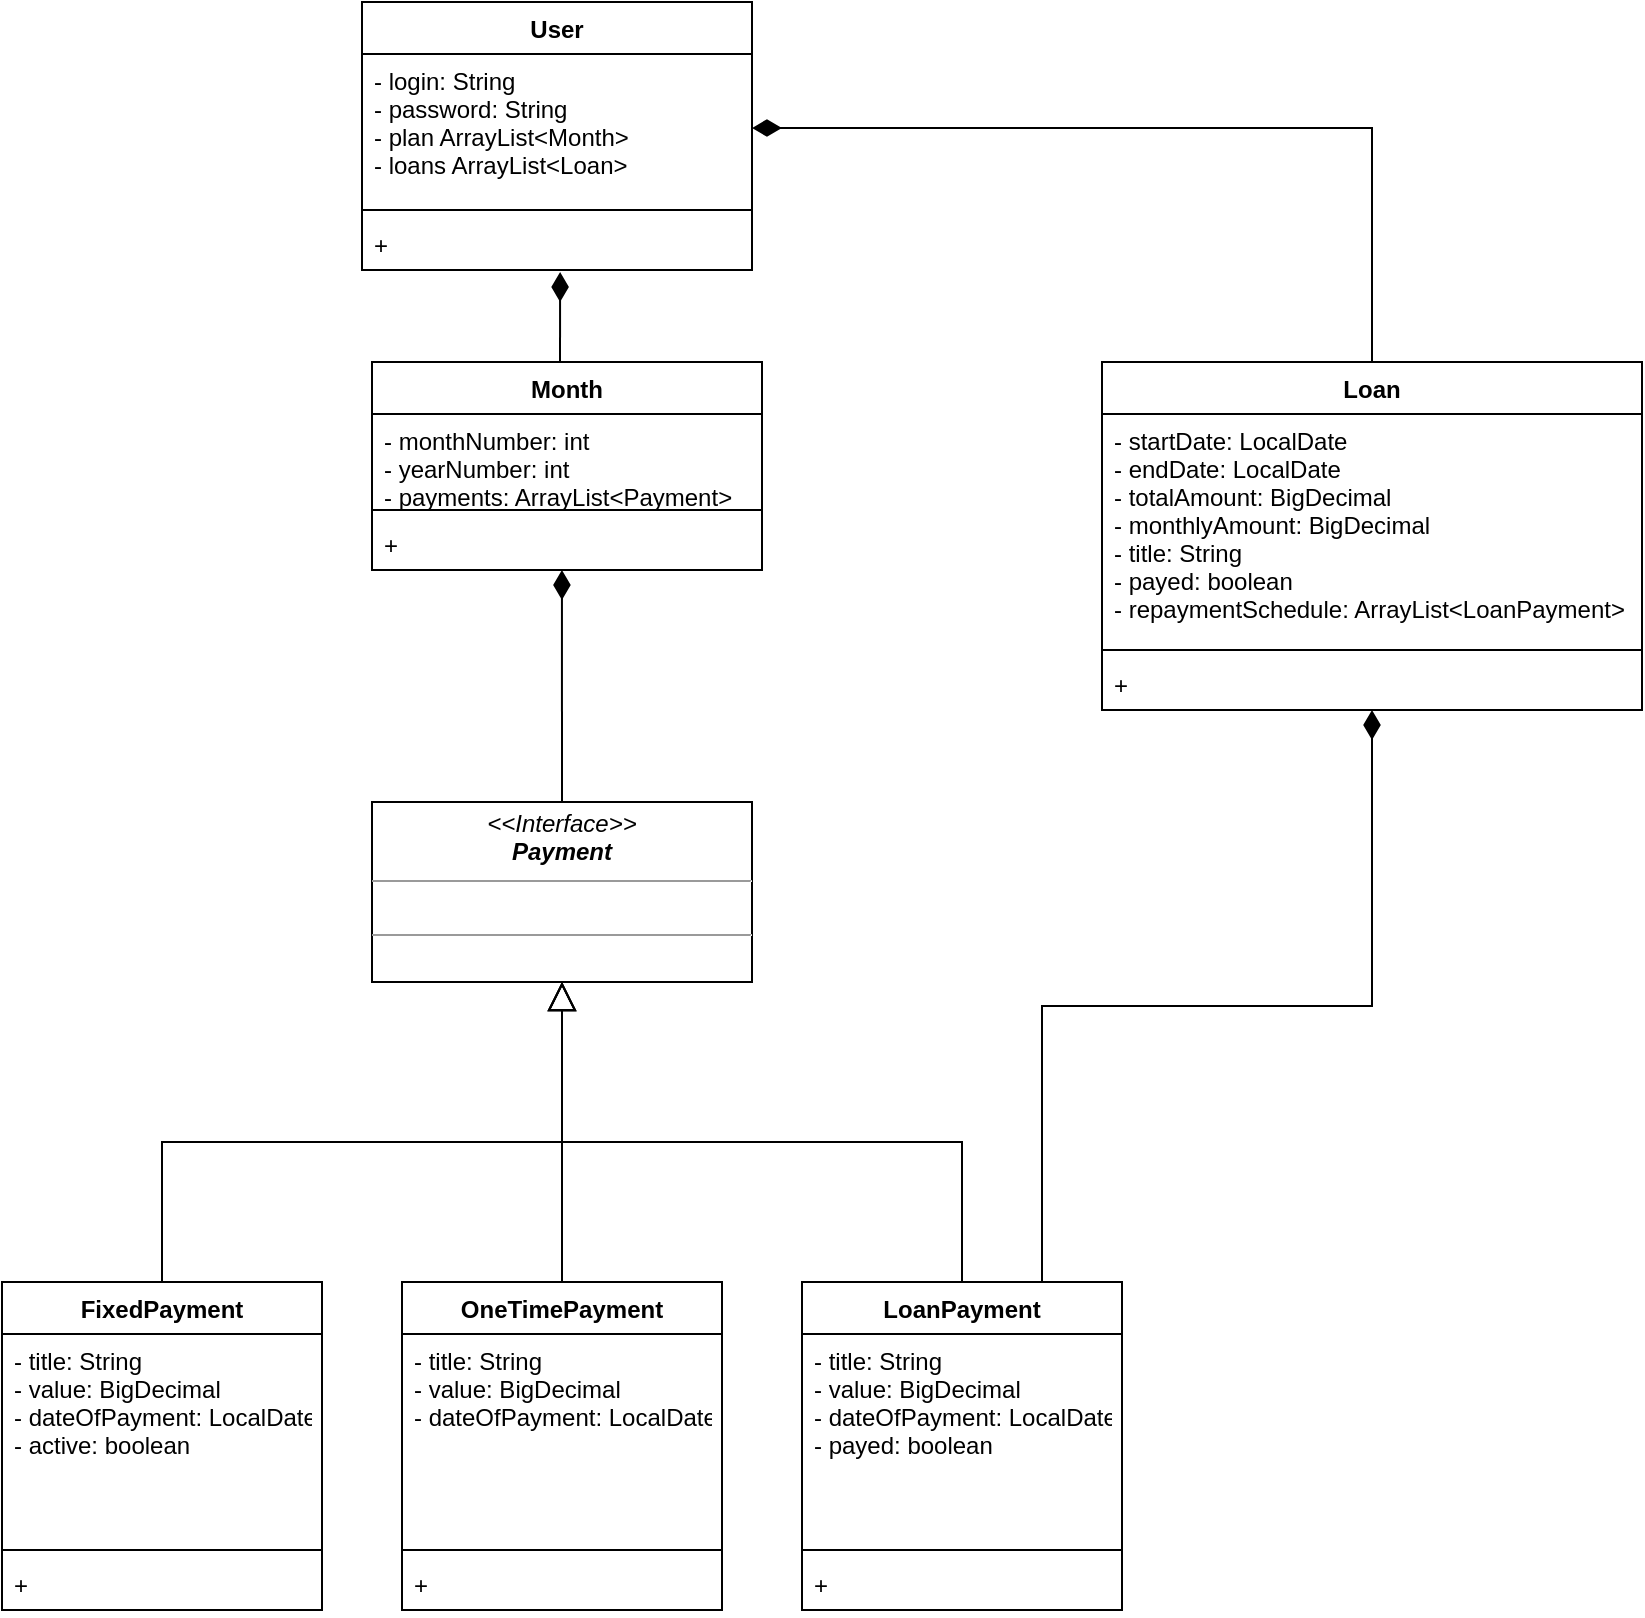 <mxfile version="14.1.8" type="device"><diagram name="Page-1" id="c4acf3e9-155e-7222-9cf6-157b1a14988f"><mxGraphModel dx="920" dy="2710" grid="1" gridSize="10" guides="1" tooltips="1" connect="1" arrows="1" fold="1" page="1" pageScale="1" pageWidth="850" pageHeight="1100" background="#ffffff" math="0" shadow="0"><root><mxCell id="0"/><mxCell id="1" parent="0"/><mxCell id="ab7zqJQ8PX5fnKnZ95q6-33" style="edgeStyle=orthogonalEdgeStyle;rounded=0;orthogonalLoop=1;jettySize=auto;html=1;entryX=0.75;entryY=0;entryDx=0;entryDy=0;endArrow=none;endFill=0;startArrow=diamondThin;startFill=1;strokeWidth=1;endSize=12;startSize=12;" parent="1" source="ab7zqJQ8PX5fnKnZ95q6-1" target="ab7zqJQ8PX5fnKnZ95q6-6" edge="1"><mxGeometry relative="1" as="geometry"/></mxCell><mxCell id="cv2jGcRzBHKr-b_zaKHP-6" style="edgeStyle=orthogonalEdgeStyle;rounded=0;orthogonalLoop=1;jettySize=auto;html=1;endArrow=diamondThin;endFill=1;startSize=12;endSize=12;entryX=1;entryY=0.5;entryDx=0;entryDy=0;" parent="1" source="ab7zqJQ8PX5fnKnZ95q6-1" target="cv2jGcRzBHKr-b_zaKHP-2" edge="1"><mxGeometry relative="1" as="geometry"/></mxCell><mxCell id="ab7zqJQ8PX5fnKnZ95q6-1" value="Loan" style="swimlane;fontStyle=1;align=center;verticalAlign=top;childLayout=stackLayout;horizontal=1;startSize=26;horizontalStack=0;resizeParent=1;resizeParentMax=0;resizeLast=0;collapsible=1;marginBottom=0;" parent="1" vertex="1"><mxGeometry x="550" y="60" width="270" height="174" as="geometry"/></mxCell><mxCell id="ab7zqJQ8PX5fnKnZ95q6-2" value="- startDate: LocalDate&#10;- endDate: LocalDate&#10;- totalAmount: BigDecimal&#10;- monthlyAmount: BigDecimal&#10;- title: String&#10;- payed: boolean&#10;- repaymentSchedule: ArrayList&lt;LoanPayment&gt;&#10;" style="text;strokeColor=none;fillColor=none;align=left;verticalAlign=top;spacingLeft=4;spacingRight=4;overflow=hidden;rotatable=0;points=[[0,0.5],[1,0.5]];portConstraint=eastwest;" parent="ab7zqJQ8PX5fnKnZ95q6-1" vertex="1"><mxGeometry y="26" width="270" height="114" as="geometry"/></mxCell><mxCell id="ab7zqJQ8PX5fnKnZ95q6-3" value="" style="line;strokeWidth=1;fillColor=none;align=left;verticalAlign=middle;spacingTop=-1;spacingLeft=3;spacingRight=3;rotatable=0;labelPosition=right;points=[];portConstraint=eastwest;" parent="ab7zqJQ8PX5fnKnZ95q6-1" vertex="1"><mxGeometry y="140" width="270" height="8" as="geometry"/></mxCell><mxCell id="ab7zqJQ8PX5fnKnZ95q6-4" value="+ " style="text;strokeColor=none;fillColor=none;align=left;verticalAlign=top;spacingLeft=4;spacingRight=4;overflow=hidden;rotatable=0;points=[[0,0.5],[1,0.5]];portConstraint=eastwest;" parent="ab7zqJQ8PX5fnKnZ95q6-1" vertex="1"><mxGeometry y="148" width="270" height="26" as="geometry"/></mxCell><mxCell id="KbkIkhH59-y_2MquHSfH-6" style="edgeStyle=orthogonalEdgeStyle;rounded=0;orthogonalLoop=1;jettySize=auto;html=1;exitX=0.5;exitY=0;exitDx=0;exitDy=0;entryX=0.487;entryY=1;entryDx=0;entryDy=0;entryPerimeter=0;endArrow=diamondThin;endFill=1;startSize=12;endSize=12;" parent="1" source="ab7zqJQ8PX5fnKnZ95q6-5" target="KbkIkhH59-y_2MquHSfH-4" edge="1"><mxGeometry relative="1" as="geometry"/></mxCell><mxCell id="ab7zqJQ8PX5fnKnZ95q6-5" value="&lt;p style=&quot;margin: 0px ; margin-top: 4px ; text-align: center&quot;&gt;&lt;i&gt;&amp;lt;&amp;lt;Interface&amp;gt;&amp;gt;&lt;/i&gt;&lt;br&gt;&lt;b&gt;&lt;i&gt;Payment&lt;/i&gt;&lt;/b&gt;&lt;/p&gt;&lt;hr size=&quot;1&quot;&gt;&lt;p style=&quot;margin: 0px ; margin-left: 4px&quot;&gt;&lt;br&gt;&lt;/p&gt;&lt;hr size=&quot;1&quot;&gt;&lt;p style=&quot;margin: 0px ; margin-left: 4px&quot;&gt;&lt;br&gt;&lt;/p&gt;" style="verticalAlign=top;align=left;overflow=fill;fontSize=12;fontFamily=Helvetica;html=1;" parent="1" vertex="1"><mxGeometry x="185" y="280" width="190" height="90" as="geometry"/></mxCell><mxCell id="ab7zqJQ8PX5fnKnZ95q6-30" style="edgeStyle=orthogonalEdgeStyle;rounded=0;orthogonalLoop=1;jettySize=auto;html=1;exitX=0.5;exitY=0;exitDx=0;exitDy=0;entryX=0.5;entryY=1;entryDx=0;entryDy=0;endArrow=block;endFill=0;startSize=12;endSize=12;" parent="1" source="ab7zqJQ8PX5fnKnZ95q6-6" target="ab7zqJQ8PX5fnKnZ95q6-5" edge="1"><mxGeometry relative="1" as="geometry"/></mxCell><mxCell id="ab7zqJQ8PX5fnKnZ95q6-6" value="LoanPayment" style="swimlane;fontStyle=1;align=center;verticalAlign=top;childLayout=stackLayout;horizontal=1;startSize=26;horizontalStack=0;resizeParent=1;resizeParentMax=0;resizeLast=0;collapsible=1;marginBottom=0;" parent="1" vertex="1"><mxGeometry x="400" y="520" width="160" height="164" as="geometry"/></mxCell><mxCell id="ab7zqJQ8PX5fnKnZ95q6-7" value="- title: String&#10;- value: BigDecimal&#10;- dateOfPayment: LocalDate&#10;- payed: boolean" style="text;strokeColor=none;fillColor=none;align=left;verticalAlign=top;spacingLeft=4;spacingRight=4;overflow=hidden;rotatable=0;points=[[0,0.5],[1,0.5]];portConstraint=eastwest;" parent="ab7zqJQ8PX5fnKnZ95q6-6" vertex="1"><mxGeometry y="26" width="160" height="104" as="geometry"/></mxCell><mxCell id="ab7zqJQ8PX5fnKnZ95q6-8" value="" style="line;strokeWidth=1;fillColor=none;align=left;verticalAlign=middle;spacingTop=-1;spacingLeft=3;spacingRight=3;rotatable=0;labelPosition=right;points=[];portConstraint=eastwest;" parent="ab7zqJQ8PX5fnKnZ95q6-6" vertex="1"><mxGeometry y="130" width="160" height="8" as="geometry"/></mxCell><mxCell id="ab7zqJQ8PX5fnKnZ95q6-9" value="+ " style="text;strokeColor=none;fillColor=none;align=left;verticalAlign=top;spacingLeft=4;spacingRight=4;overflow=hidden;rotatable=0;points=[[0,0.5],[1,0.5]];portConstraint=eastwest;" parent="ab7zqJQ8PX5fnKnZ95q6-6" vertex="1"><mxGeometry y="138" width="160" height="26" as="geometry"/></mxCell><mxCell id="ab7zqJQ8PX5fnKnZ95q6-28" style="edgeStyle=orthogonalEdgeStyle;rounded=0;orthogonalLoop=1;jettySize=auto;html=1;endArrow=block;endFill=0;endSize=12;startSize=12;" parent="1" source="ab7zqJQ8PX5fnKnZ95q6-10" target="ab7zqJQ8PX5fnKnZ95q6-5" edge="1"><mxGeometry relative="1" as="geometry"/></mxCell><mxCell id="ab7zqJQ8PX5fnKnZ95q6-10" value="OneTimePayment" style="swimlane;fontStyle=1;align=center;verticalAlign=top;childLayout=stackLayout;horizontal=1;startSize=26;horizontalStack=0;resizeParent=1;resizeParentMax=0;resizeLast=0;collapsible=1;marginBottom=0;" parent="1" vertex="1"><mxGeometry x="200" y="520" width="160" height="164" as="geometry"/></mxCell><mxCell id="ab7zqJQ8PX5fnKnZ95q6-11" value="- title: String&#10;- value: BigDecimal&#10;- dateOfPayment: LocalDate" style="text;strokeColor=none;fillColor=none;align=left;verticalAlign=top;spacingLeft=4;spacingRight=4;overflow=hidden;rotatable=0;points=[[0,0.5],[1,0.5]];portConstraint=eastwest;" parent="ab7zqJQ8PX5fnKnZ95q6-10" vertex="1"><mxGeometry y="26" width="160" height="104" as="geometry"/></mxCell><mxCell id="ab7zqJQ8PX5fnKnZ95q6-12" value="" style="line;strokeWidth=1;fillColor=none;align=left;verticalAlign=middle;spacingTop=-1;spacingLeft=3;spacingRight=3;rotatable=0;labelPosition=right;points=[];portConstraint=eastwest;" parent="ab7zqJQ8PX5fnKnZ95q6-10" vertex="1"><mxGeometry y="130" width="160" height="8" as="geometry"/></mxCell><mxCell id="ab7zqJQ8PX5fnKnZ95q6-13" value="+" style="text;strokeColor=none;fillColor=none;align=left;verticalAlign=top;spacingLeft=4;spacingRight=4;overflow=hidden;rotatable=0;points=[[0,0.5],[1,0.5]];portConstraint=eastwest;" parent="ab7zqJQ8PX5fnKnZ95q6-10" vertex="1"><mxGeometry y="138" width="160" height="26" as="geometry"/></mxCell><mxCell id="ab7zqJQ8PX5fnKnZ95q6-27" style="edgeStyle=orthogonalEdgeStyle;rounded=0;orthogonalLoop=1;jettySize=auto;html=1;exitX=0.5;exitY=0;exitDx=0;exitDy=0;endArrow=block;endFill=0;startSize=12;endSize=12;" parent="1" source="ab7zqJQ8PX5fnKnZ95q6-14" target="ab7zqJQ8PX5fnKnZ95q6-5" edge="1"><mxGeometry relative="1" as="geometry"/></mxCell><mxCell id="ab7zqJQ8PX5fnKnZ95q6-14" value="FixedPayment" style="swimlane;fontStyle=1;align=center;verticalAlign=top;childLayout=stackLayout;horizontal=1;startSize=26;horizontalStack=0;resizeParent=1;resizeParentMax=0;resizeLast=0;collapsible=1;marginBottom=0;" parent="1" vertex="1"><mxGeometry y="520" width="160" height="164" as="geometry"/></mxCell><mxCell id="ab7zqJQ8PX5fnKnZ95q6-15" value="- title: String&#10;- value: BigDecimal&#10;- dateOfPayment: LocalDate&#10;- active: boolean" style="text;strokeColor=none;fillColor=none;align=left;verticalAlign=top;spacingLeft=4;spacingRight=4;overflow=hidden;rotatable=0;points=[[0,0.5],[1,0.5]];portConstraint=eastwest;" parent="ab7zqJQ8PX5fnKnZ95q6-14" vertex="1"><mxGeometry y="26" width="160" height="104" as="geometry"/></mxCell><mxCell id="ab7zqJQ8PX5fnKnZ95q6-16" value="" style="line;strokeWidth=1;fillColor=none;align=left;verticalAlign=middle;spacingTop=-1;spacingLeft=3;spacingRight=3;rotatable=0;labelPosition=right;points=[];portConstraint=eastwest;" parent="ab7zqJQ8PX5fnKnZ95q6-14" vertex="1"><mxGeometry y="130" width="160" height="8" as="geometry"/></mxCell><mxCell id="ab7zqJQ8PX5fnKnZ95q6-17" value="+ " style="text;strokeColor=none;fillColor=none;align=left;verticalAlign=top;spacingLeft=4;spacingRight=4;overflow=hidden;rotatable=0;points=[[0,0.5],[1,0.5]];portConstraint=eastwest;" parent="ab7zqJQ8PX5fnKnZ95q6-14" vertex="1"><mxGeometry y="138" width="160" height="26" as="geometry"/></mxCell><mxCell id="KbkIkhH59-y_2MquHSfH-1" value="Month" style="swimlane;fontStyle=1;align=center;verticalAlign=top;childLayout=stackLayout;horizontal=1;startSize=26;horizontalStack=0;resizeParent=1;resizeParentMax=0;resizeLast=0;collapsible=1;marginBottom=0;" parent="1" vertex="1"><mxGeometry x="185" y="60" width="195" height="104" as="geometry"/></mxCell><mxCell id="KbkIkhH59-y_2MquHSfH-2" value="- monthNumber: int&#10;- yearNumber: int&#10;- payments: ArrayList&lt;Payment&gt;" style="text;strokeColor=none;fillColor=none;align=left;verticalAlign=top;spacingLeft=4;spacingRight=4;overflow=hidden;rotatable=0;points=[[0,0.5],[1,0.5]];portConstraint=eastwest;" parent="KbkIkhH59-y_2MquHSfH-1" vertex="1"><mxGeometry y="26" width="195" height="44" as="geometry"/></mxCell><mxCell id="KbkIkhH59-y_2MquHSfH-3" value="" style="line;strokeWidth=1;fillColor=none;align=left;verticalAlign=middle;spacingTop=-1;spacingLeft=3;spacingRight=3;rotatable=0;labelPosition=right;points=[];portConstraint=eastwest;" parent="KbkIkhH59-y_2MquHSfH-1" vertex="1"><mxGeometry y="70" width="195" height="8" as="geometry"/></mxCell><mxCell id="KbkIkhH59-y_2MquHSfH-4" value="+ " style="text;strokeColor=none;fillColor=none;align=left;verticalAlign=top;spacingLeft=4;spacingRight=4;overflow=hidden;rotatable=0;points=[[0,0.5],[1,0.5]];portConstraint=eastwest;" parent="KbkIkhH59-y_2MquHSfH-1" vertex="1"><mxGeometry y="78" width="195" height="26" as="geometry"/></mxCell><mxCell id="cv2jGcRzBHKr-b_zaKHP-1" value="User" style="swimlane;fontStyle=1;align=center;verticalAlign=top;childLayout=stackLayout;horizontal=1;startSize=26;horizontalStack=0;resizeParent=1;resizeParentMax=0;resizeLast=0;collapsible=1;marginBottom=0;" parent="1" vertex="1"><mxGeometry x="180" y="-120" width="195" height="134" as="geometry"/></mxCell><mxCell id="cv2jGcRzBHKr-b_zaKHP-2" value="- login: String&#10;- password: String&#10;- plan ArrayList&lt;Month&gt;&#10;- loans ArrayList&lt;Loan&gt;" style="text;strokeColor=none;fillColor=none;align=left;verticalAlign=top;spacingLeft=4;spacingRight=4;overflow=hidden;rotatable=0;points=[[0,0.5],[1,0.5]];portConstraint=eastwest;" parent="cv2jGcRzBHKr-b_zaKHP-1" vertex="1"><mxGeometry y="26" width="195" height="74" as="geometry"/></mxCell><mxCell id="cv2jGcRzBHKr-b_zaKHP-3" value="" style="line;strokeWidth=1;fillColor=none;align=left;verticalAlign=middle;spacingTop=-1;spacingLeft=3;spacingRight=3;rotatable=0;labelPosition=right;points=[];portConstraint=eastwest;" parent="cv2jGcRzBHKr-b_zaKHP-1" vertex="1"><mxGeometry y="100" width="195" height="8" as="geometry"/></mxCell><mxCell id="cv2jGcRzBHKr-b_zaKHP-4" value="+ " style="text;strokeColor=none;fillColor=none;align=left;verticalAlign=top;spacingLeft=4;spacingRight=4;overflow=hidden;rotatable=0;points=[[0,0.5],[1,0.5]];portConstraint=eastwest;" parent="cv2jGcRzBHKr-b_zaKHP-1" vertex="1"><mxGeometry y="108" width="195" height="26" as="geometry"/></mxCell><mxCell id="cv2jGcRzBHKr-b_zaKHP-5" style="edgeStyle=orthogonalEdgeStyle;rounded=0;orthogonalLoop=1;jettySize=auto;html=1;entryX=0.508;entryY=1.038;entryDx=0;entryDy=0;entryPerimeter=0;endArrow=diamondThin;endFill=1;startSize=12;endSize=12;" parent="1" target="cv2jGcRzBHKr-b_zaKHP-4" edge="1"><mxGeometry relative="1" as="geometry"><mxPoint x="279" y="60" as="sourcePoint"/><mxPoint x="279.505" y="10" as="targetPoint"/></mxGeometry></mxCell></root></mxGraphModel></diagram></mxfile>